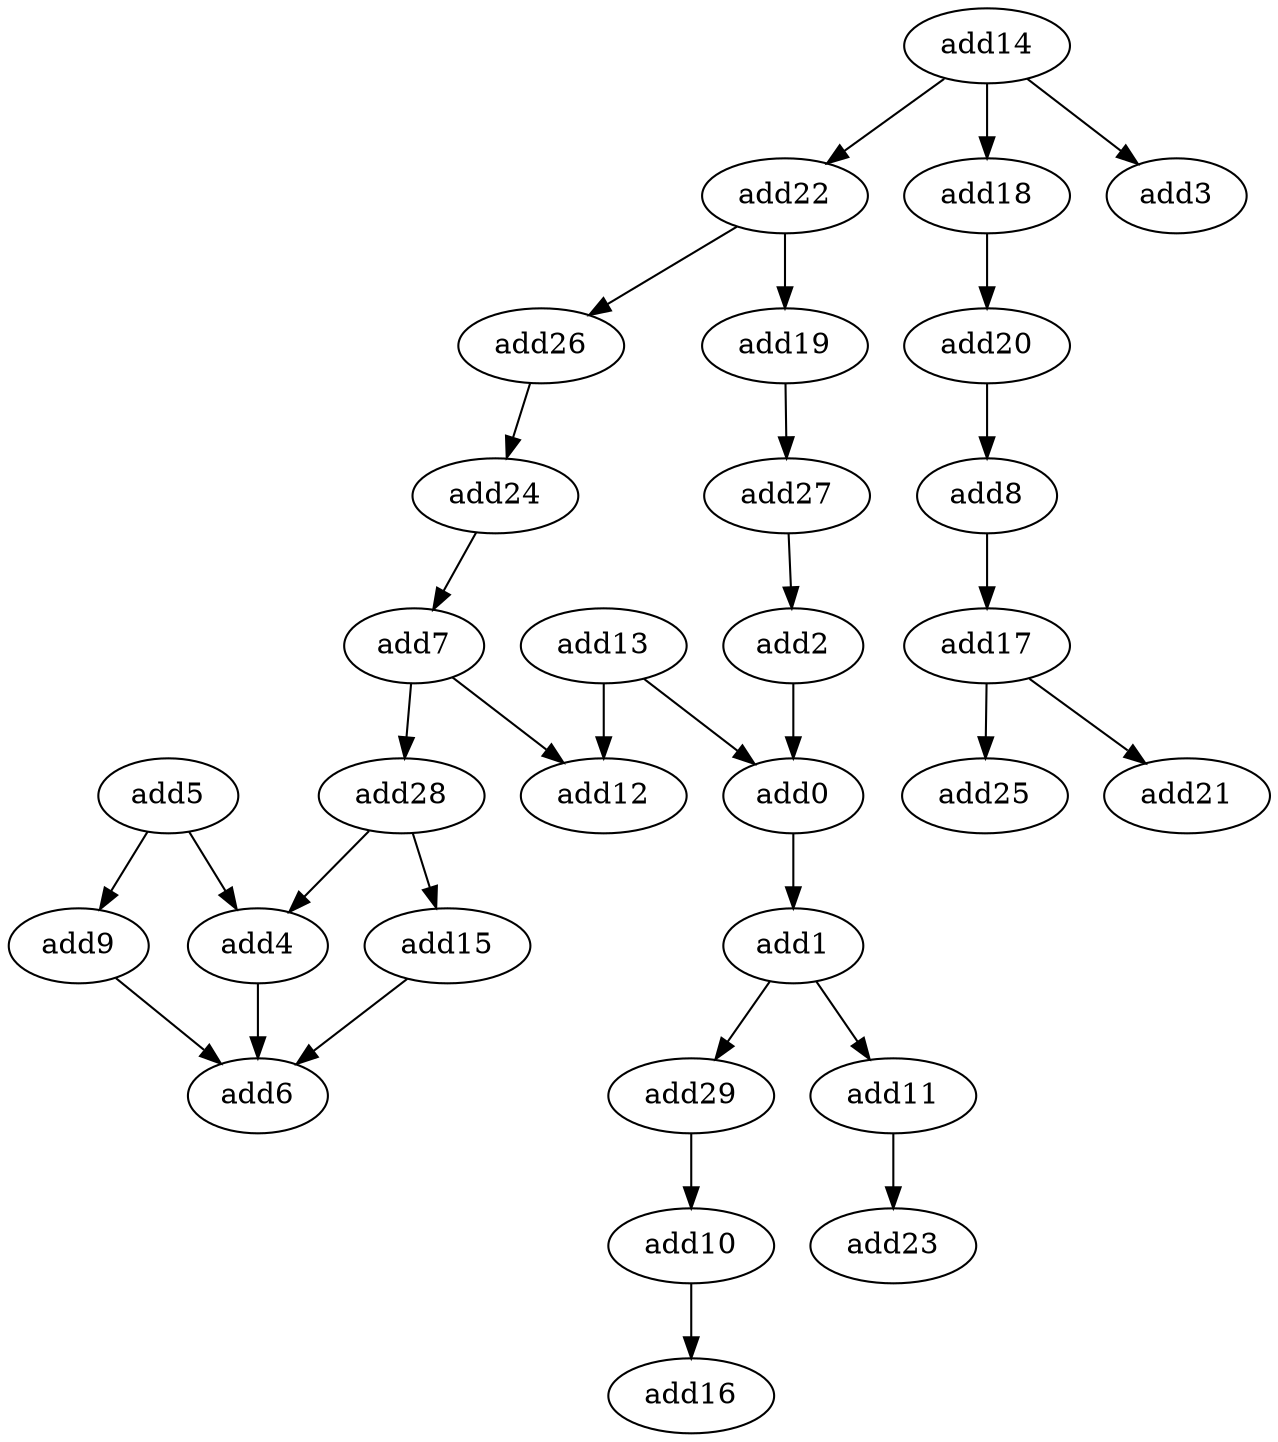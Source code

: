 strict digraph  {
add10 [opcode=add];
add8 [opcode=add];
add22 [opcode=add];
add7 [opcode=add];
add24 [opcode=add];
add19 [opcode=add];
add25 [opcode=add];
add28 [opcode=add];
add11 [opcode=add];
add14 [opcode=add];
add6 [opcode=add];
add23 [opcode=add];
add20 [opcode=add];
add1 [opcode=add];
add4 [opcode=add];
add2 [opcode=add];
add5 [opcode=add];
add13 [opcode=add];
add29 [opcode=add];
add27 [opcode=add];
add12 [opcode=add];
add17 [opcode=add];
add16 [opcode=add];
add18 [opcode=add];
add26 [opcode=add];
add15 [opcode=add];
add9 [opcode=add];
add0 [opcode=add];
add21 [opcode=add];
add3 [opcode=add];
add10 -> add16;
add8 -> add17;
add22 -> add19;
add22 -> add26;
add7 -> add28;
add7 -> add12;
add24 -> add7;
add19 -> add27;
add28 -> add15;
add28 -> add4;
add11 -> add23;
add14 -> add22;
add14 -> add18;
add14 -> add3;
add20 -> add8;
add1 -> add11;
add1 -> add29;
add4 -> add6;
add2 -> add0;
add5 -> add9;
add5 -> add4;
add13 -> add0;
add13 -> add12;
add29 -> add10;
add27 -> add2;
add17 -> add21;
add17 -> add25;
add18 -> add20;
add26 -> add24;
add15 -> add6;
add9 -> add6;
add0 -> add1;
}
